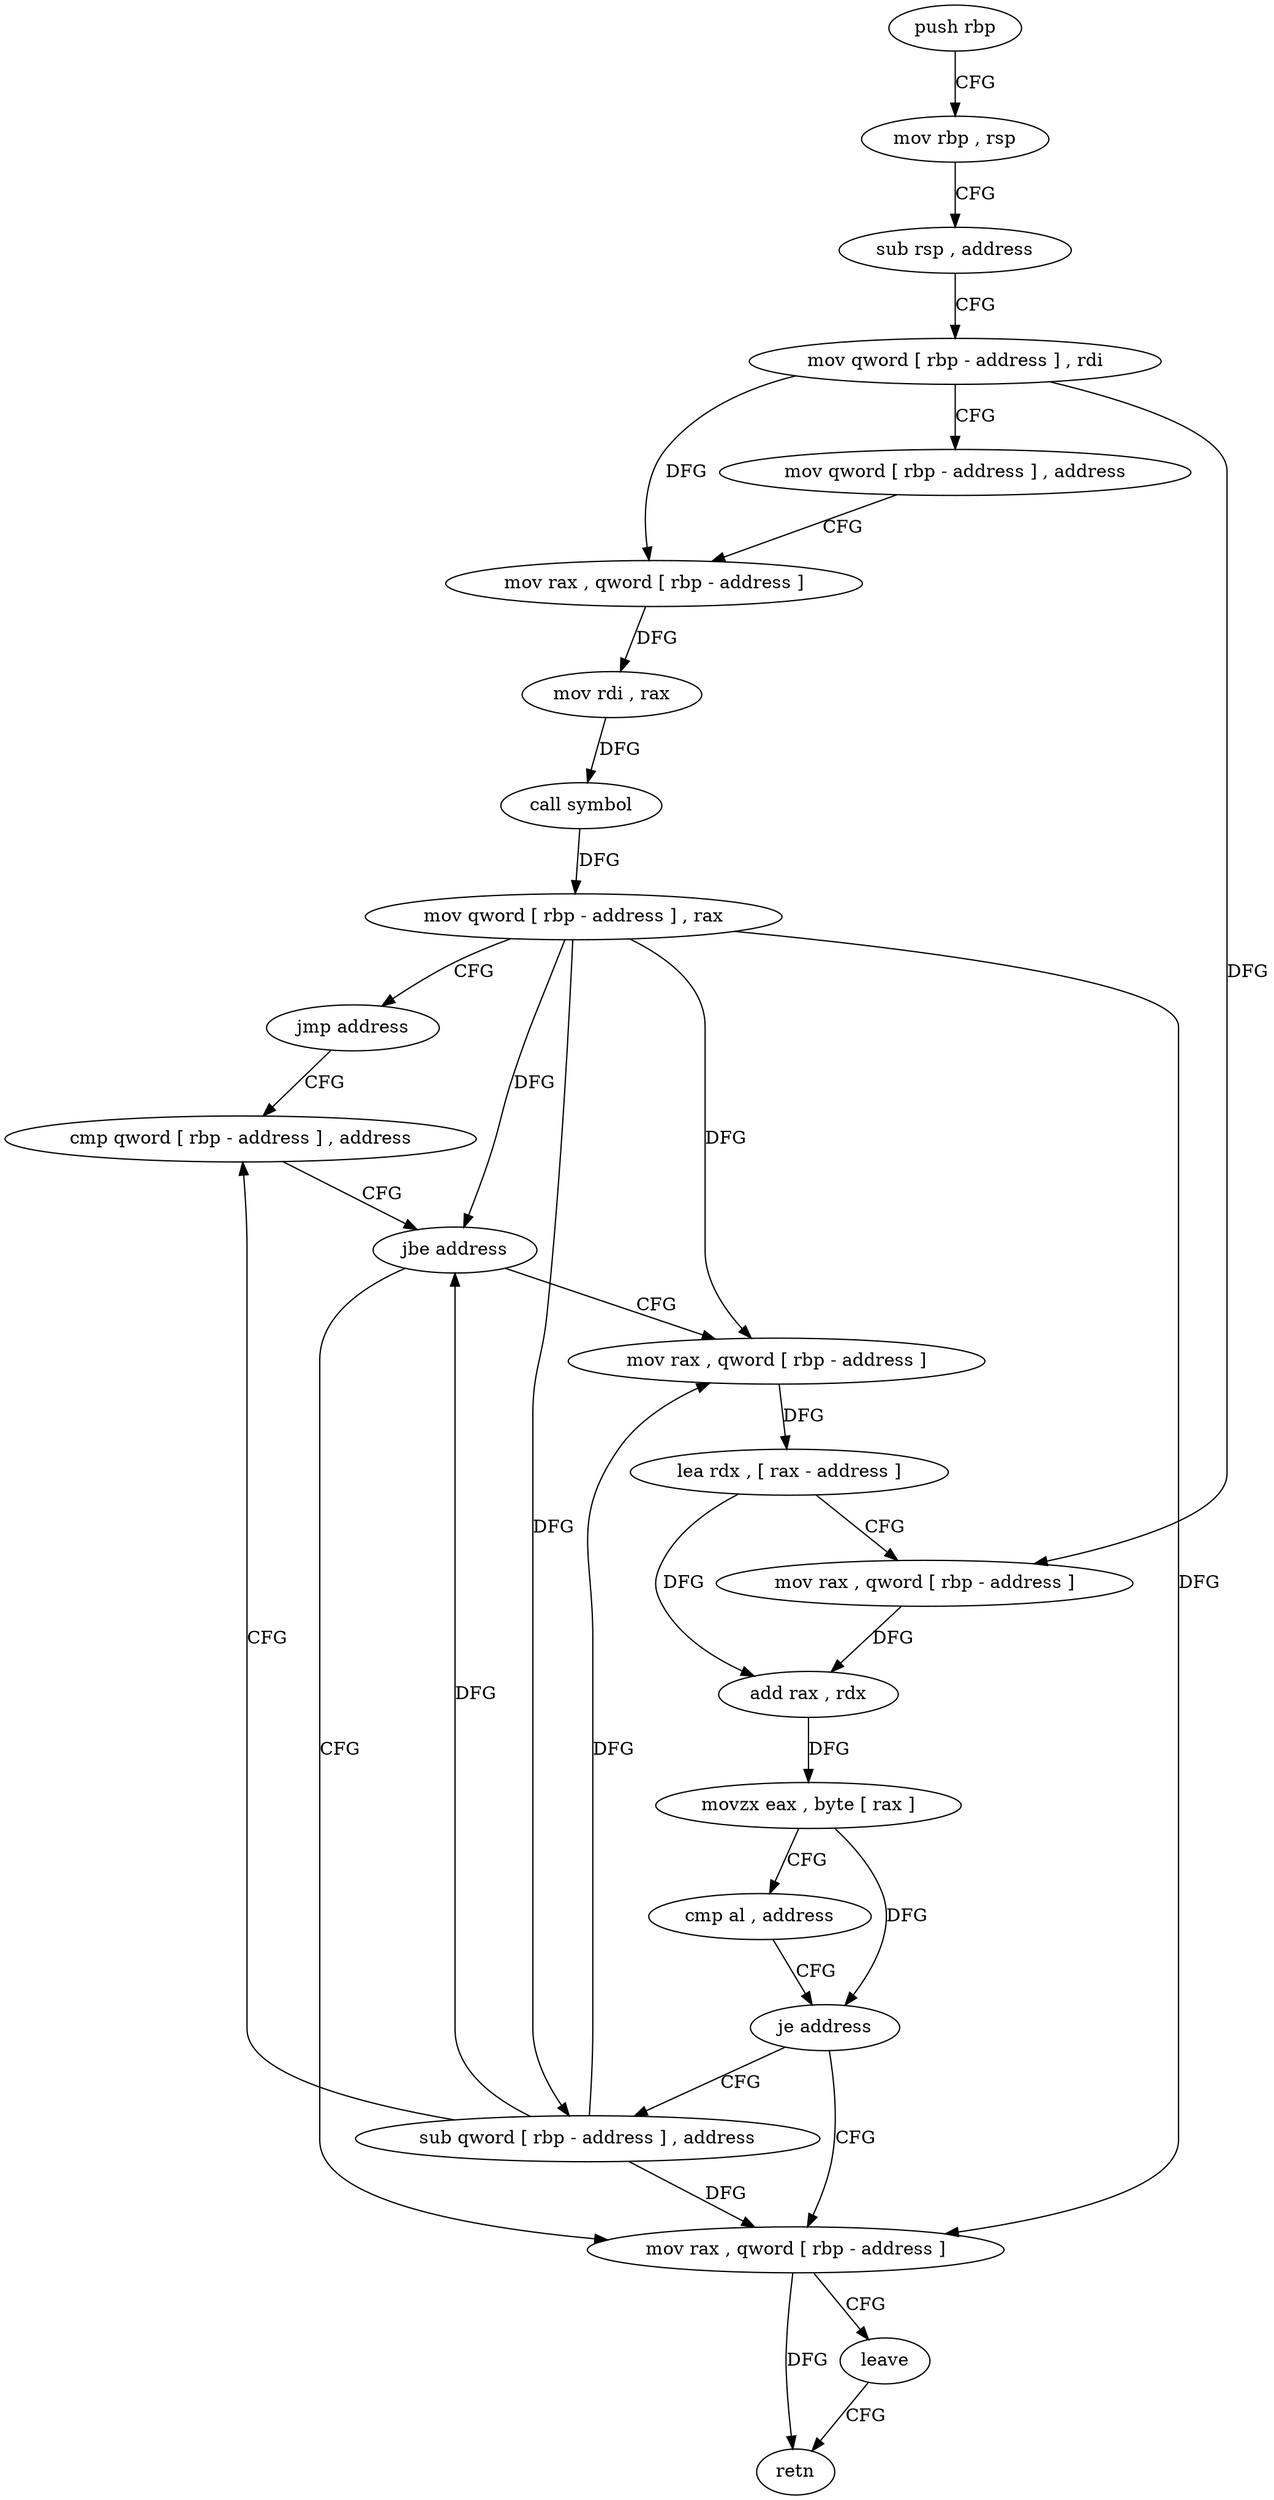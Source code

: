 digraph "func" {
"4490608" [label = "push rbp" ]
"4490609" [label = "mov rbp , rsp" ]
"4490612" [label = "sub rsp , address" ]
"4490616" [label = "mov qword [ rbp - address ] , rdi" ]
"4490620" [label = "mov qword [ rbp - address ] , address" ]
"4490628" [label = "mov rax , qword [ rbp - address ]" ]
"4490632" [label = "mov rdi , rax" ]
"4490635" [label = "call symbol" ]
"4490640" [label = "mov qword [ rbp - address ] , rax" ]
"4490644" [label = "jmp address" ]
"4490651" [label = "cmp qword [ rbp - address ] , address" ]
"4490656" [label = "jbe address" ]
"4490680" [label = "mov rax , qword [ rbp - address ]" ]
"4490658" [label = "mov rax , qword [ rbp - address ]" ]
"4490684" [label = "leave" ]
"4490685" [label = "retn" ]
"4490662" [label = "lea rdx , [ rax - address ]" ]
"4490666" [label = "mov rax , qword [ rbp - address ]" ]
"4490670" [label = "add rax , rdx" ]
"4490673" [label = "movzx eax , byte [ rax ]" ]
"4490676" [label = "cmp al , address" ]
"4490678" [label = "je address" ]
"4490646" [label = "sub qword [ rbp - address ] , address" ]
"4490608" -> "4490609" [ label = "CFG" ]
"4490609" -> "4490612" [ label = "CFG" ]
"4490612" -> "4490616" [ label = "CFG" ]
"4490616" -> "4490620" [ label = "CFG" ]
"4490616" -> "4490628" [ label = "DFG" ]
"4490616" -> "4490666" [ label = "DFG" ]
"4490620" -> "4490628" [ label = "CFG" ]
"4490628" -> "4490632" [ label = "DFG" ]
"4490632" -> "4490635" [ label = "DFG" ]
"4490635" -> "4490640" [ label = "DFG" ]
"4490640" -> "4490644" [ label = "CFG" ]
"4490640" -> "4490656" [ label = "DFG" ]
"4490640" -> "4490680" [ label = "DFG" ]
"4490640" -> "4490658" [ label = "DFG" ]
"4490640" -> "4490646" [ label = "DFG" ]
"4490644" -> "4490651" [ label = "CFG" ]
"4490651" -> "4490656" [ label = "CFG" ]
"4490656" -> "4490680" [ label = "CFG" ]
"4490656" -> "4490658" [ label = "CFG" ]
"4490680" -> "4490684" [ label = "CFG" ]
"4490680" -> "4490685" [ label = "DFG" ]
"4490658" -> "4490662" [ label = "DFG" ]
"4490684" -> "4490685" [ label = "CFG" ]
"4490662" -> "4490666" [ label = "CFG" ]
"4490662" -> "4490670" [ label = "DFG" ]
"4490666" -> "4490670" [ label = "DFG" ]
"4490670" -> "4490673" [ label = "DFG" ]
"4490673" -> "4490676" [ label = "CFG" ]
"4490673" -> "4490678" [ label = "DFG" ]
"4490676" -> "4490678" [ label = "CFG" ]
"4490678" -> "4490646" [ label = "CFG" ]
"4490678" -> "4490680" [ label = "CFG" ]
"4490646" -> "4490651" [ label = "CFG" ]
"4490646" -> "4490656" [ label = "DFG" ]
"4490646" -> "4490680" [ label = "DFG" ]
"4490646" -> "4490658" [ label = "DFG" ]
}

